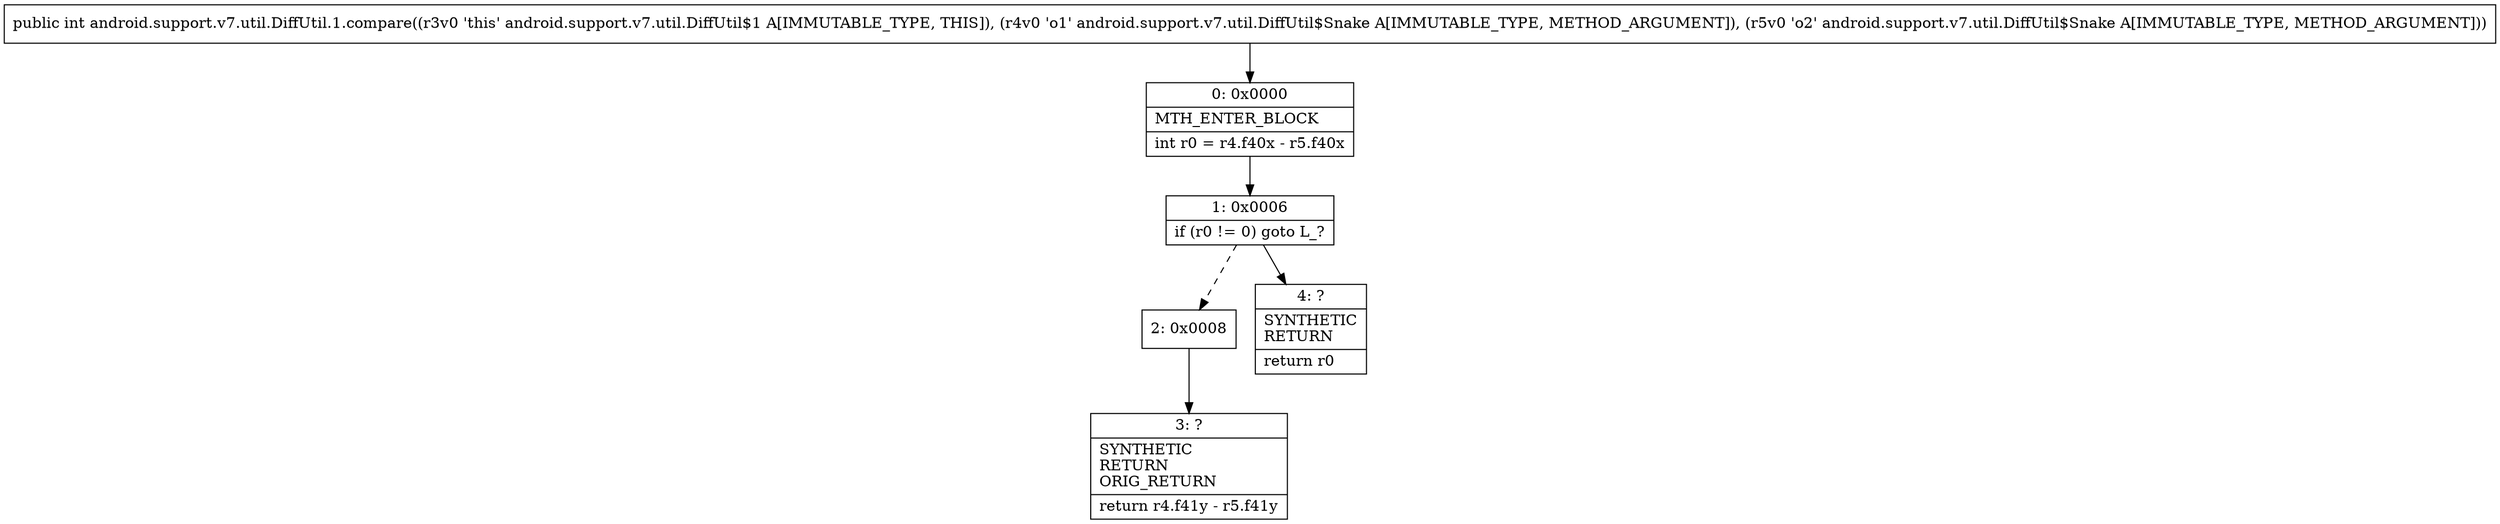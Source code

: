 digraph "CFG forandroid.support.v7.util.DiffUtil.1.compare(Landroid\/support\/v7\/util\/DiffUtil$Snake;Landroid\/support\/v7\/util\/DiffUtil$Snake;)I" {
Node_0 [shape=record,label="{0\:\ 0x0000|MTH_ENTER_BLOCK\l|int r0 = r4.f40x \- r5.f40x\l}"];
Node_1 [shape=record,label="{1\:\ 0x0006|if (r0 != 0) goto L_?\l}"];
Node_2 [shape=record,label="{2\:\ 0x0008}"];
Node_3 [shape=record,label="{3\:\ ?|SYNTHETIC\lRETURN\lORIG_RETURN\l|return r4.f41y \- r5.f41y\l}"];
Node_4 [shape=record,label="{4\:\ ?|SYNTHETIC\lRETURN\l|return r0\l}"];
MethodNode[shape=record,label="{public int android.support.v7.util.DiffUtil.1.compare((r3v0 'this' android.support.v7.util.DiffUtil$1 A[IMMUTABLE_TYPE, THIS]), (r4v0 'o1' android.support.v7.util.DiffUtil$Snake A[IMMUTABLE_TYPE, METHOD_ARGUMENT]), (r5v0 'o2' android.support.v7.util.DiffUtil$Snake A[IMMUTABLE_TYPE, METHOD_ARGUMENT])) }"];
MethodNode -> Node_0;
Node_0 -> Node_1;
Node_1 -> Node_2[style=dashed];
Node_1 -> Node_4;
Node_2 -> Node_3;
}

